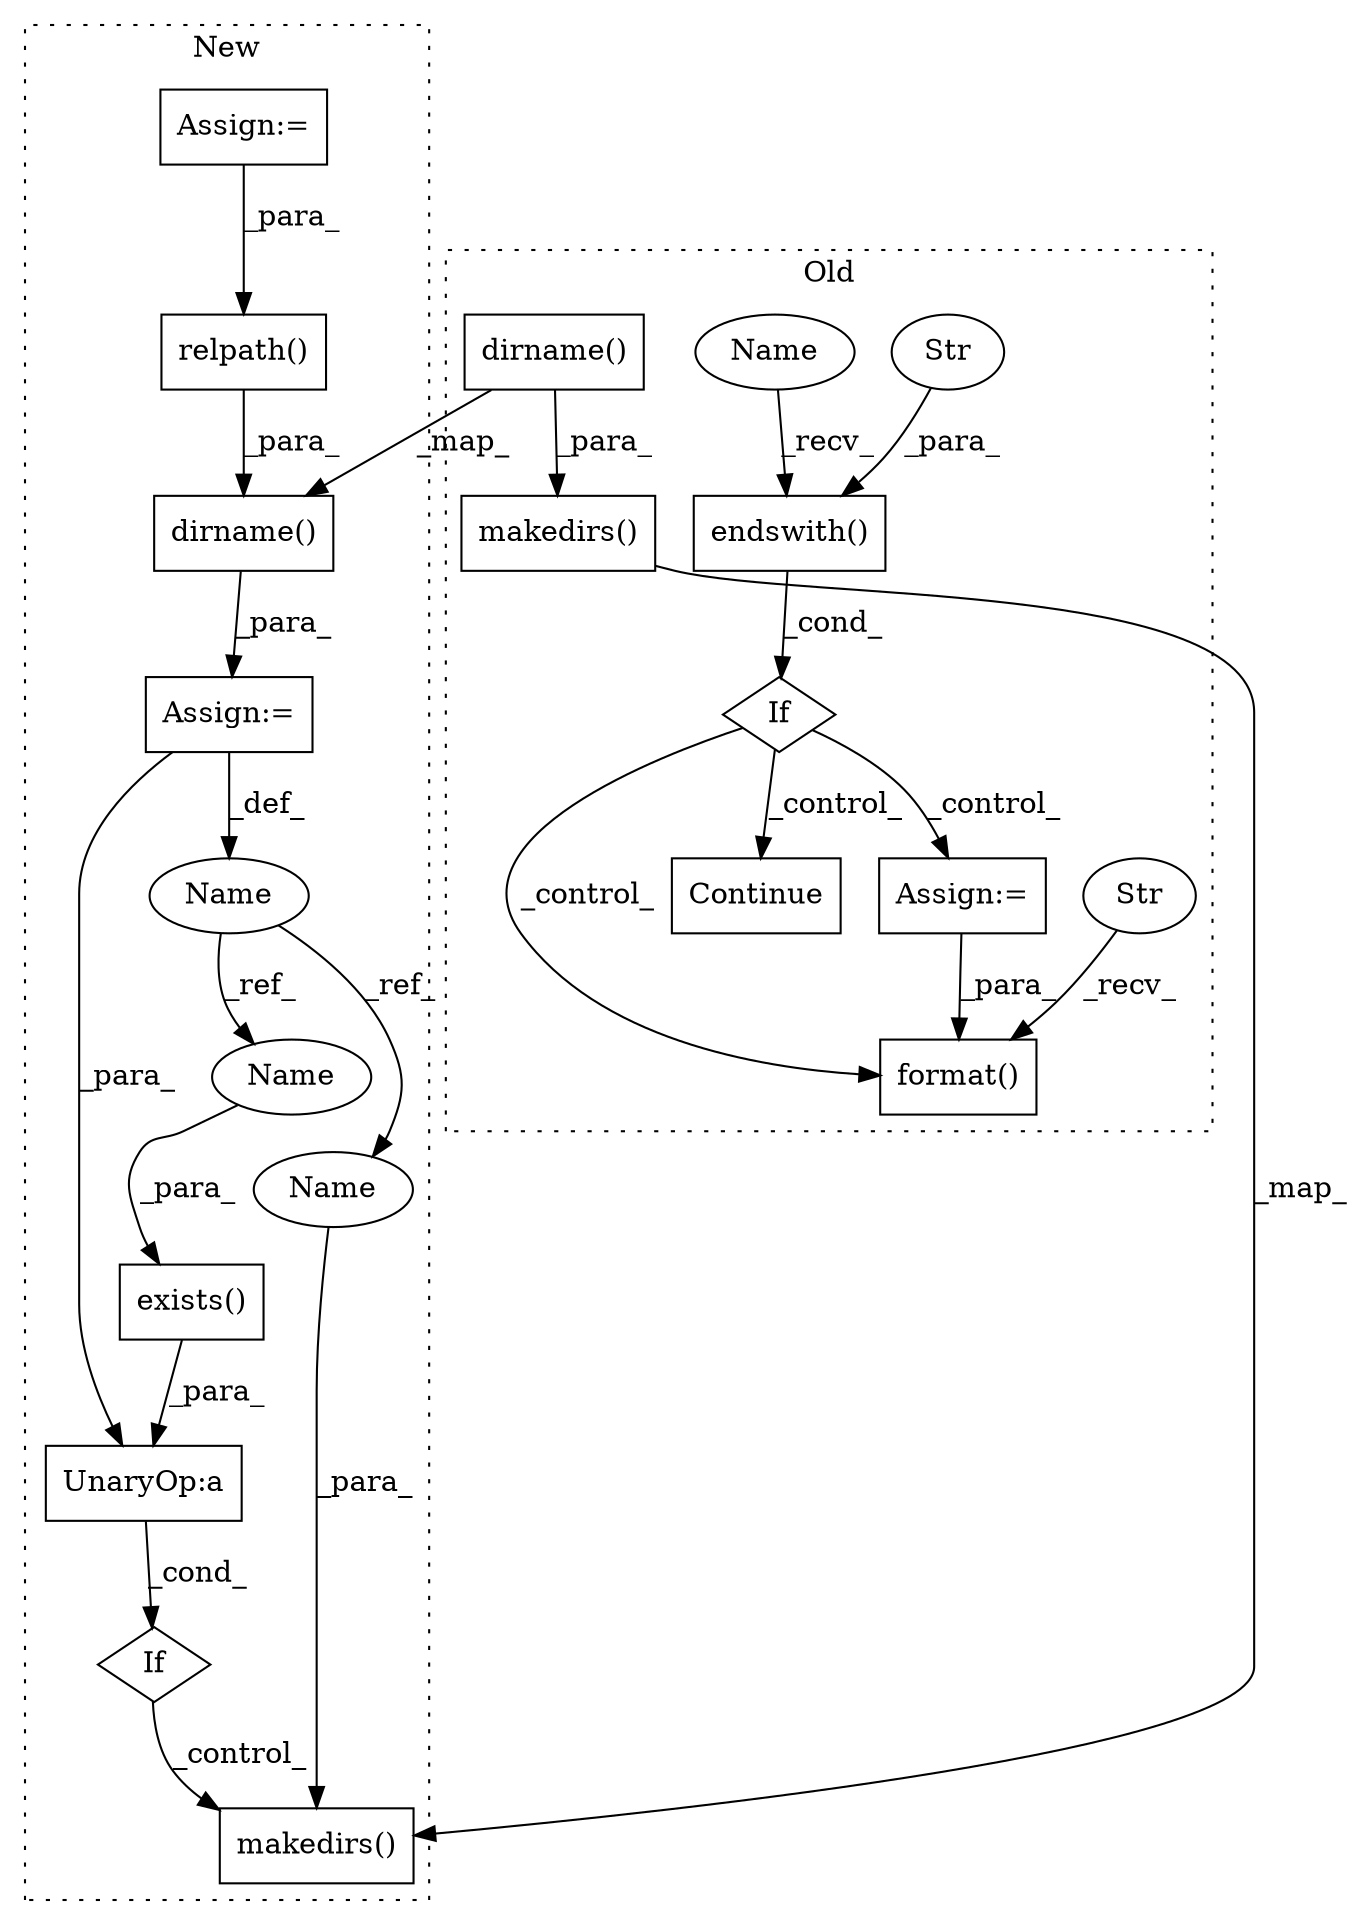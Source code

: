 digraph G {
subgraph cluster0 {
1 [label="format()" a="75" s="4420,4461" l="20,1" shape="box"];
3 [label="Str" a="66" s="4420" l="12" shape="ellipse"];
5 [label="If" a="96" s="4280" l="3" shape="diamond"];
6 [label="Continue" a="43" s="4323" l="8" shape="box"];
9 [label="endswith()" a="75" s="4283,4304" l="18,1" shape="box"];
10 [label="Str" a="66" s="4301" l="3" shape="ellipse"];
12 [label="Assign:=" a="68" s="4353" l="3" shape="box"];
13 [label="dirname()" a="75" s="4103,4127" l="16,1" shape="box"];
16 [label="makedirs()" a="75" s="4091,4128" l="12,16" shape="box"];
21 [label="Name" a="87" s="4283" l="8" shape="ellipse"];
label = "Old";
style="dotted";
}
subgraph cluster1 {
2 [label="exists()" a="75" s="4187,4209" l="15,1" shape="box"];
4 [label="If" a="96" s="4180" l="3" shape="diamond"];
7 [label="UnaryOp:a" a="61" s="4183" l="27" shape="box"];
8 [label="relpath()" a="75" s="4083,4122" l="16,1" shape="box"];
11 [label="Assign:=" a="68" s="4144" l="3" shape="box"];
14 [label="dirname()" a="75" s="4147,4166" l="16,1" shape="box"];
15 [label="makedirs()" a="75" s="4228,4247" l="12,16" shape="box"];
17 [label="Name" a="87" s="4137" l="7" shape="ellipse"];
18 [label="Assign:=" a="68" s="3908" l="3" shape="box"];
19 [label="Name" a="87" s="4240" l="7" shape="ellipse"];
20 [label="Name" a="87" s="4202" l="7" shape="ellipse"];
label = "New";
style="dotted";
}
2 -> 7 [label="_para_"];
3 -> 1 [label="_recv_"];
4 -> 15 [label="_control_"];
5 -> 1 [label="_control_"];
5 -> 6 [label="_control_"];
5 -> 12 [label="_control_"];
7 -> 4 [label="_cond_"];
8 -> 14 [label="_para_"];
9 -> 5 [label="_cond_"];
10 -> 9 [label="_para_"];
11 -> 7 [label="_para_"];
11 -> 17 [label="_def_"];
12 -> 1 [label="_para_"];
13 -> 14 [label="_map_"];
13 -> 16 [label="_para_"];
14 -> 11 [label="_para_"];
16 -> 15 [label="_map_"];
17 -> 20 [label="_ref_"];
17 -> 19 [label="_ref_"];
18 -> 8 [label="_para_"];
19 -> 15 [label="_para_"];
20 -> 2 [label="_para_"];
21 -> 9 [label="_recv_"];
}